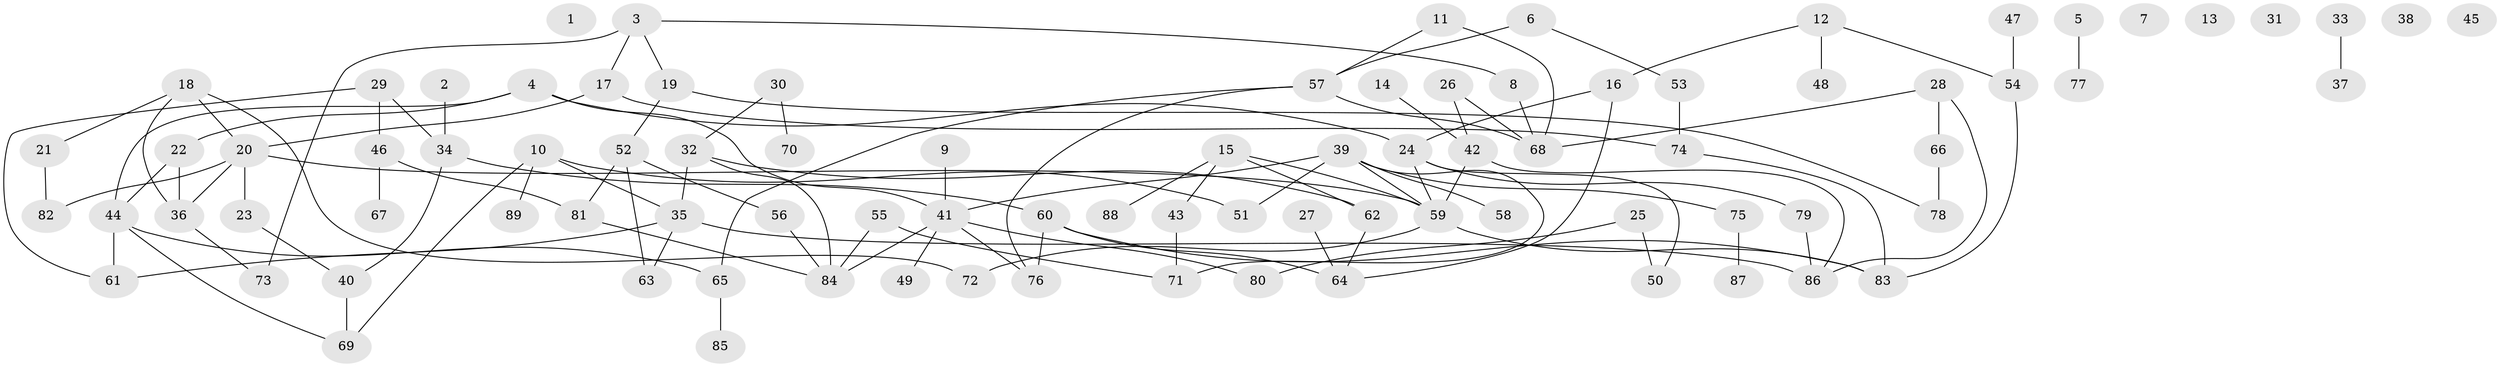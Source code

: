 // coarse degree distribution, {0: 0.1206896551724138, 1: 0.20689655172413793, 4: 0.15517241379310345, 3: 0.1724137931034483, 2: 0.15517241379310345, 9: 0.017241379310344827, 7: 0.034482758620689655, 5: 0.08620689655172414, 6: 0.05172413793103448}
// Generated by graph-tools (version 1.1) at 2025/23/03/03/25 07:23:24]
// undirected, 89 vertices, 115 edges
graph export_dot {
graph [start="1"]
  node [color=gray90,style=filled];
  1;
  2;
  3;
  4;
  5;
  6;
  7;
  8;
  9;
  10;
  11;
  12;
  13;
  14;
  15;
  16;
  17;
  18;
  19;
  20;
  21;
  22;
  23;
  24;
  25;
  26;
  27;
  28;
  29;
  30;
  31;
  32;
  33;
  34;
  35;
  36;
  37;
  38;
  39;
  40;
  41;
  42;
  43;
  44;
  45;
  46;
  47;
  48;
  49;
  50;
  51;
  52;
  53;
  54;
  55;
  56;
  57;
  58;
  59;
  60;
  61;
  62;
  63;
  64;
  65;
  66;
  67;
  68;
  69;
  70;
  71;
  72;
  73;
  74;
  75;
  76;
  77;
  78;
  79;
  80;
  81;
  82;
  83;
  84;
  85;
  86;
  87;
  88;
  89;
  2 -- 34;
  3 -- 8;
  3 -- 17;
  3 -- 19;
  3 -- 73;
  4 -- 22;
  4 -- 24;
  4 -- 41;
  4 -- 44;
  5 -- 77;
  6 -- 53;
  6 -- 57;
  8 -- 68;
  9 -- 41;
  10 -- 35;
  10 -- 51;
  10 -- 69;
  10 -- 89;
  11 -- 57;
  11 -- 68;
  12 -- 16;
  12 -- 48;
  12 -- 54;
  14 -- 42;
  15 -- 43;
  15 -- 59;
  15 -- 62;
  15 -- 88;
  16 -- 24;
  16 -- 64;
  17 -- 20;
  17 -- 74;
  18 -- 20;
  18 -- 21;
  18 -- 36;
  18 -- 72;
  19 -- 52;
  19 -- 78;
  20 -- 23;
  20 -- 36;
  20 -- 59;
  20 -- 82;
  21 -- 82;
  22 -- 36;
  22 -- 44;
  23 -- 40;
  24 -- 50;
  24 -- 59;
  24 -- 79;
  25 -- 50;
  25 -- 80;
  26 -- 42;
  26 -- 68;
  27 -- 64;
  28 -- 66;
  28 -- 68;
  28 -- 86;
  29 -- 34;
  29 -- 46;
  29 -- 61;
  30 -- 32;
  30 -- 70;
  32 -- 35;
  32 -- 62;
  32 -- 84;
  33 -- 37;
  34 -- 40;
  34 -- 60;
  35 -- 61;
  35 -- 63;
  35 -- 86;
  36 -- 73;
  39 -- 41;
  39 -- 51;
  39 -- 58;
  39 -- 59;
  39 -- 71;
  39 -- 75;
  40 -- 69;
  41 -- 49;
  41 -- 76;
  41 -- 80;
  41 -- 84;
  42 -- 59;
  42 -- 86;
  43 -- 71;
  44 -- 61;
  44 -- 65;
  44 -- 69;
  46 -- 67;
  46 -- 81;
  47 -- 54;
  52 -- 56;
  52 -- 63;
  52 -- 81;
  53 -- 74;
  54 -- 83;
  55 -- 71;
  55 -- 84;
  56 -- 84;
  57 -- 65;
  57 -- 68;
  57 -- 76;
  59 -- 72;
  59 -- 83;
  60 -- 64;
  60 -- 76;
  60 -- 83;
  62 -- 64;
  65 -- 85;
  66 -- 78;
  74 -- 83;
  75 -- 87;
  79 -- 86;
  81 -- 84;
}
